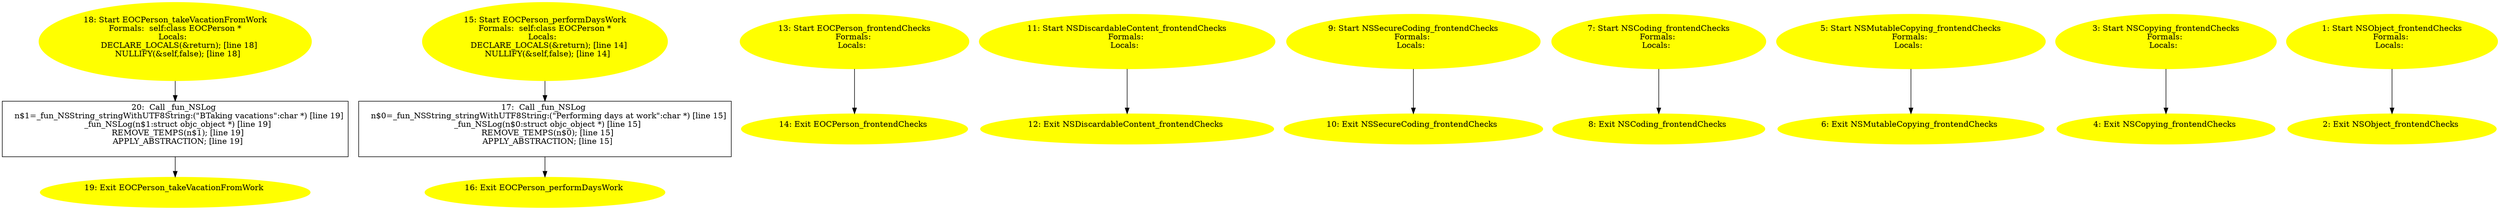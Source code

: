digraph iCFG {
20 [label="20:  Call _fun_NSLog \n   n$1=_fun_NSString_stringWithUTF8String:(\"BTaking vacations\":char *) [line 19]\n  _fun_NSLog(n$1:struct objc_object *) [line 19]\n  REMOVE_TEMPS(n$1); [line 19]\n  APPLY_ABSTRACTION; [line 19]\n " shape="box"]
	

	 20 -> 19 ;
19 [label="19: Exit EOCPerson_takeVacationFromWork \n  " color=yellow style=filled]
	

18 [label="18: Start EOCPerson_takeVacationFromWork\nFormals:  self:class EOCPerson *\nLocals:  \n   DECLARE_LOCALS(&return); [line 18]\n  NULLIFY(&self,false); [line 18]\n " color=yellow style=filled]
	

	 18 -> 20 ;
17 [label="17:  Call _fun_NSLog \n   n$0=_fun_NSString_stringWithUTF8String:(\"Performing days at work\":char *) [line 15]\n  _fun_NSLog(n$0:struct objc_object *) [line 15]\n  REMOVE_TEMPS(n$0); [line 15]\n  APPLY_ABSTRACTION; [line 15]\n " shape="box"]
	

	 17 -> 16 ;
16 [label="16: Exit EOCPerson_performDaysWork \n  " color=yellow style=filled]
	

15 [label="15: Start EOCPerson_performDaysWork\nFormals:  self:class EOCPerson *\nLocals:  \n   DECLARE_LOCALS(&return); [line 14]\n  NULLIFY(&self,false); [line 14]\n " color=yellow style=filled]
	

	 15 -> 17 ;
14 [label="14: Exit EOCPerson_frontendChecks \n  " color=yellow style=filled]
	

13 [label="13: Start EOCPerson_frontendChecks\nFormals: \nLocals:  \n  " color=yellow style=filled]
	

	 13 -> 14 ;
12 [label="12: Exit NSDiscardableContent_frontendChecks \n  " color=yellow style=filled]
	

11 [label="11: Start NSDiscardableContent_frontendChecks\nFormals: \nLocals:  \n  " color=yellow style=filled]
	

	 11 -> 12 ;
10 [label="10: Exit NSSecureCoding_frontendChecks \n  " color=yellow style=filled]
	

9 [label="9: Start NSSecureCoding_frontendChecks\nFormals: \nLocals:  \n  " color=yellow style=filled]
	

	 9 -> 10 ;
8 [label="8: Exit NSCoding_frontendChecks \n  " color=yellow style=filled]
	

7 [label="7: Start NSCoding_frontendChecks\nFormals: \nLocals:  \n  " color=yellow style=filled]
	

	 7 -> 8 ;
6 [label="6: Exit NSMutableCopying_frontendChecks \n  " color=yellow style=filled]
	

5 [label="5: Start NSMutableCopying_frontendChecks\nFormals: \nLocals:  \n  " color=yellow style=filled]
	

	 5 -> 6 ;
4 [label="4: Exit NSCopying_frontendChecks \n  " color=yellow style=filled]
	

3 [label="3: Start NSCopying_frontendChecks\nFormals: \nLocals:  \n  " color=yellow style=filled]
	

	 3 -> 4 ;
2 [label="2: Exit NSObject_frontendChecks \n  " color=yellow style=filled]
	

1 [label="1: Start NSObject_frontendChecks\nFormals: \nLocals:  \n  " color=yellow style=filled]
	

	 1 -> 2 ;
}
